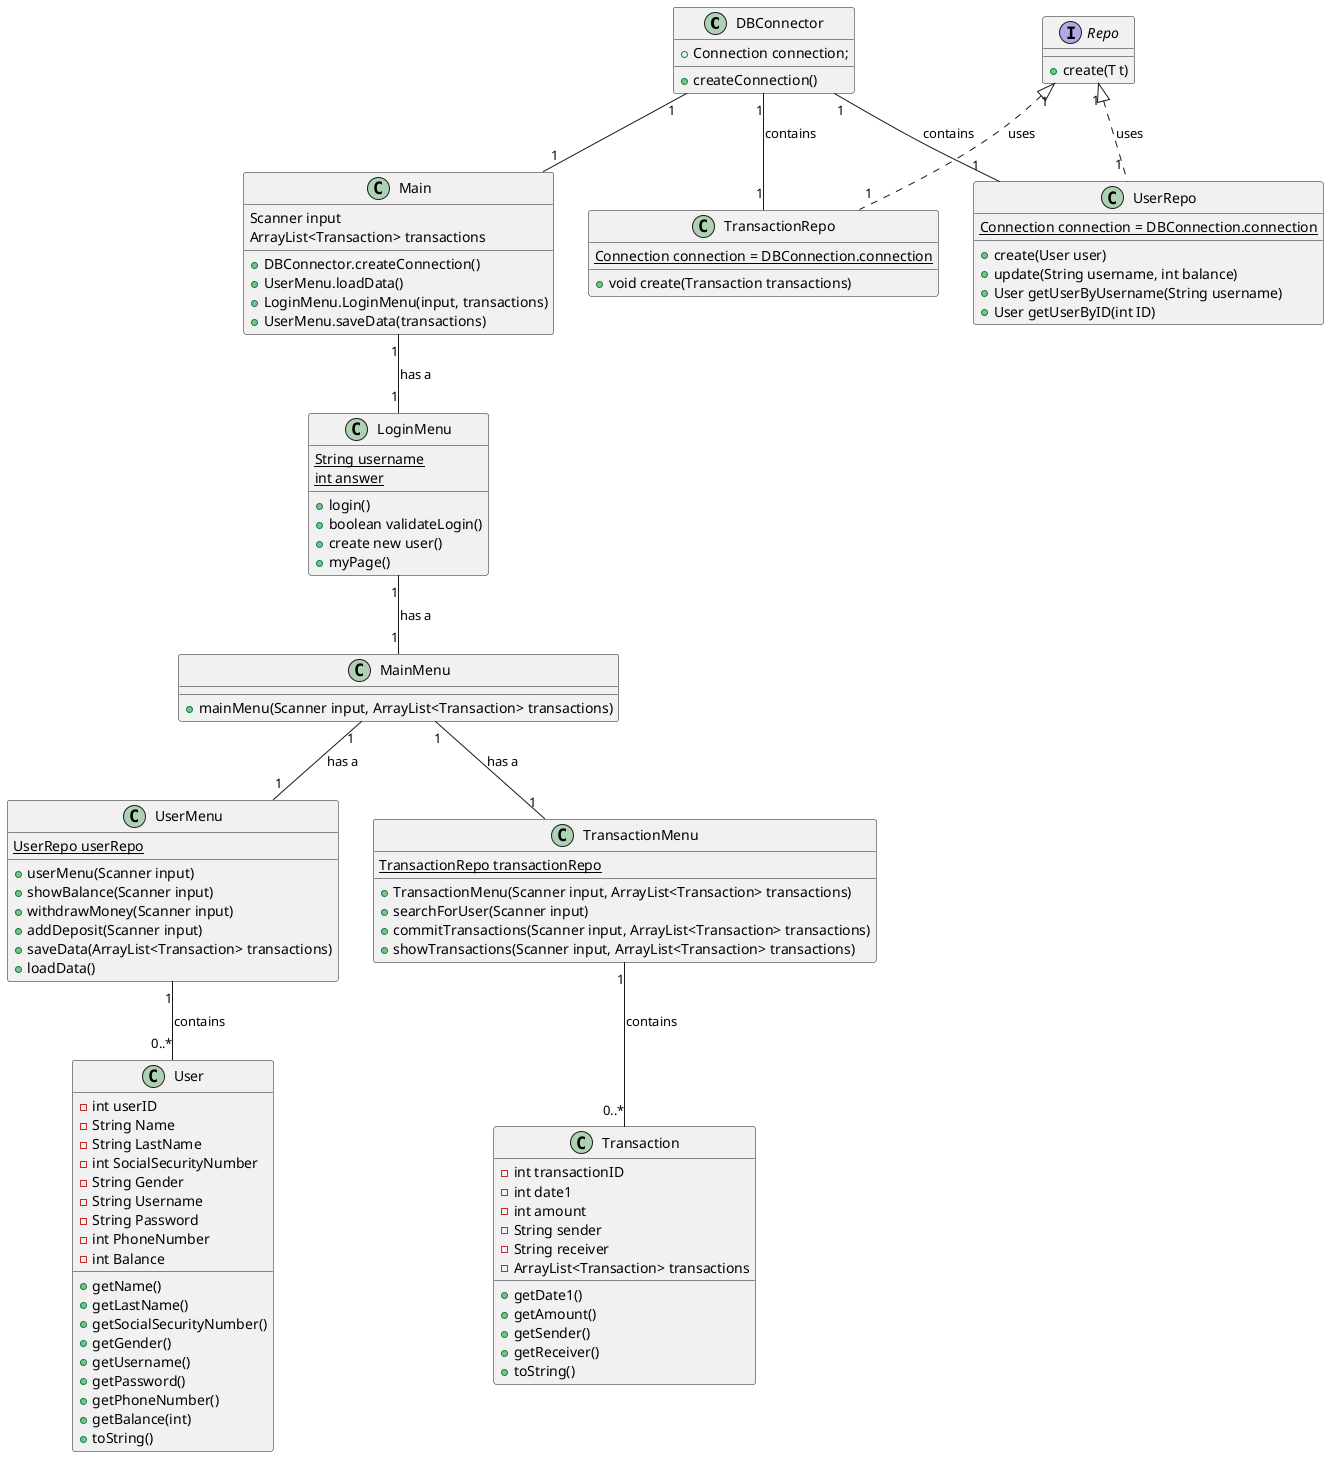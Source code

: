 @startuml

DBConnector "1" -- "1" Main
Main "1" -- "1" LoginMenu : has a
LoginMenu "1" -- "1" MainMenu : has a
MainMenu "1" -- "1" UserMenu : has a
MainMenu "1" -- "1" TransactionMenu : has a
UserMenu "1" -- "0..*" User : contains
TransactionMenu "1" -- "0..*" Transaction : contains
Repo "1" <|.. "1 " UserRepo : uses
Repo "1" <|.."1 " TransactionRepo : uses
DBConnector "1" -- "1 " UserRepo : contains
DBConnector "1" -- "1" TransactionRepo : contains

class DBConnector {
+ Connection connection;
+ createConnection()

}

class LoginMenu{
 {static} String username
 {static} int answer

+ login()
+ boolean validateLogin()
+ create new user()
+ myPage()

}

class Main{
Scanner input
ArrayList<Transaction> transactions

+ DBConnector.createConnection()
+ UserMenu.loadData()
+ LoginMenu.LoginMenu(input, transactions)
+ UserMenu.saveData(transactions)

}

class MainMenu {
+ mainMenu(Scanner input, ArrayList<Transaction> transactions)

}

class UserMenu{
{static} UserRepo userRepo

+ userMenu(Scanner input)
+ showBalance(Scanner input)
+ withdrawMoney(Scanner input)
+ addDeposit(Scanner input)
+ saveData(ArrayList<Transaction> transactions)
+ loadData()

}

class TransactionMenu{
{static} TransactionRepo transactionRepo

+ TransactionMenu(Scanner input, ArrayList<Transaction> transactions)
+ searchForUser(Scanner input)
+ commitTransactions(Scanner input, ArrayList<Transaction> transactions)
+ showTransactions(Scanner input, ArrayList<Transaction> transactions)

}

class User{
- int userID
- String Name
- String LastName
- int SocialSecurityNumber
- String Gender
- String Username
- String Password
- int PhoneNumber
- int Balance

+ getName()
+ getLastName()
+ getSocialSecurityNumber()
+ getGender()
+ getUsername()
+ getPassword()
+ getPhoneNumber()
+ getBalance(int)
+ toString()

}

class Transaction {
- int transactionID
- int date1
- int amount
- String sender
- String receiver
- ArrayList<Transaction> transactions


+ getDate1()
+ getAmount()
+ getSender()
+ getReceiver()
+ toString()

}

interface Repo {
+ create(T t)

}

class UserRepo {
{static} Connection connection = DBConnection.connection

+ create(User user)
+ update(String username, int balance)
+ User getUserByUsername(String username)
+ User getUserByID(int ID)

}

class TransactionRepo {
{static} Connection connection = DBConnection.connection

+ void create(Transaction transactions)

}

@enduml